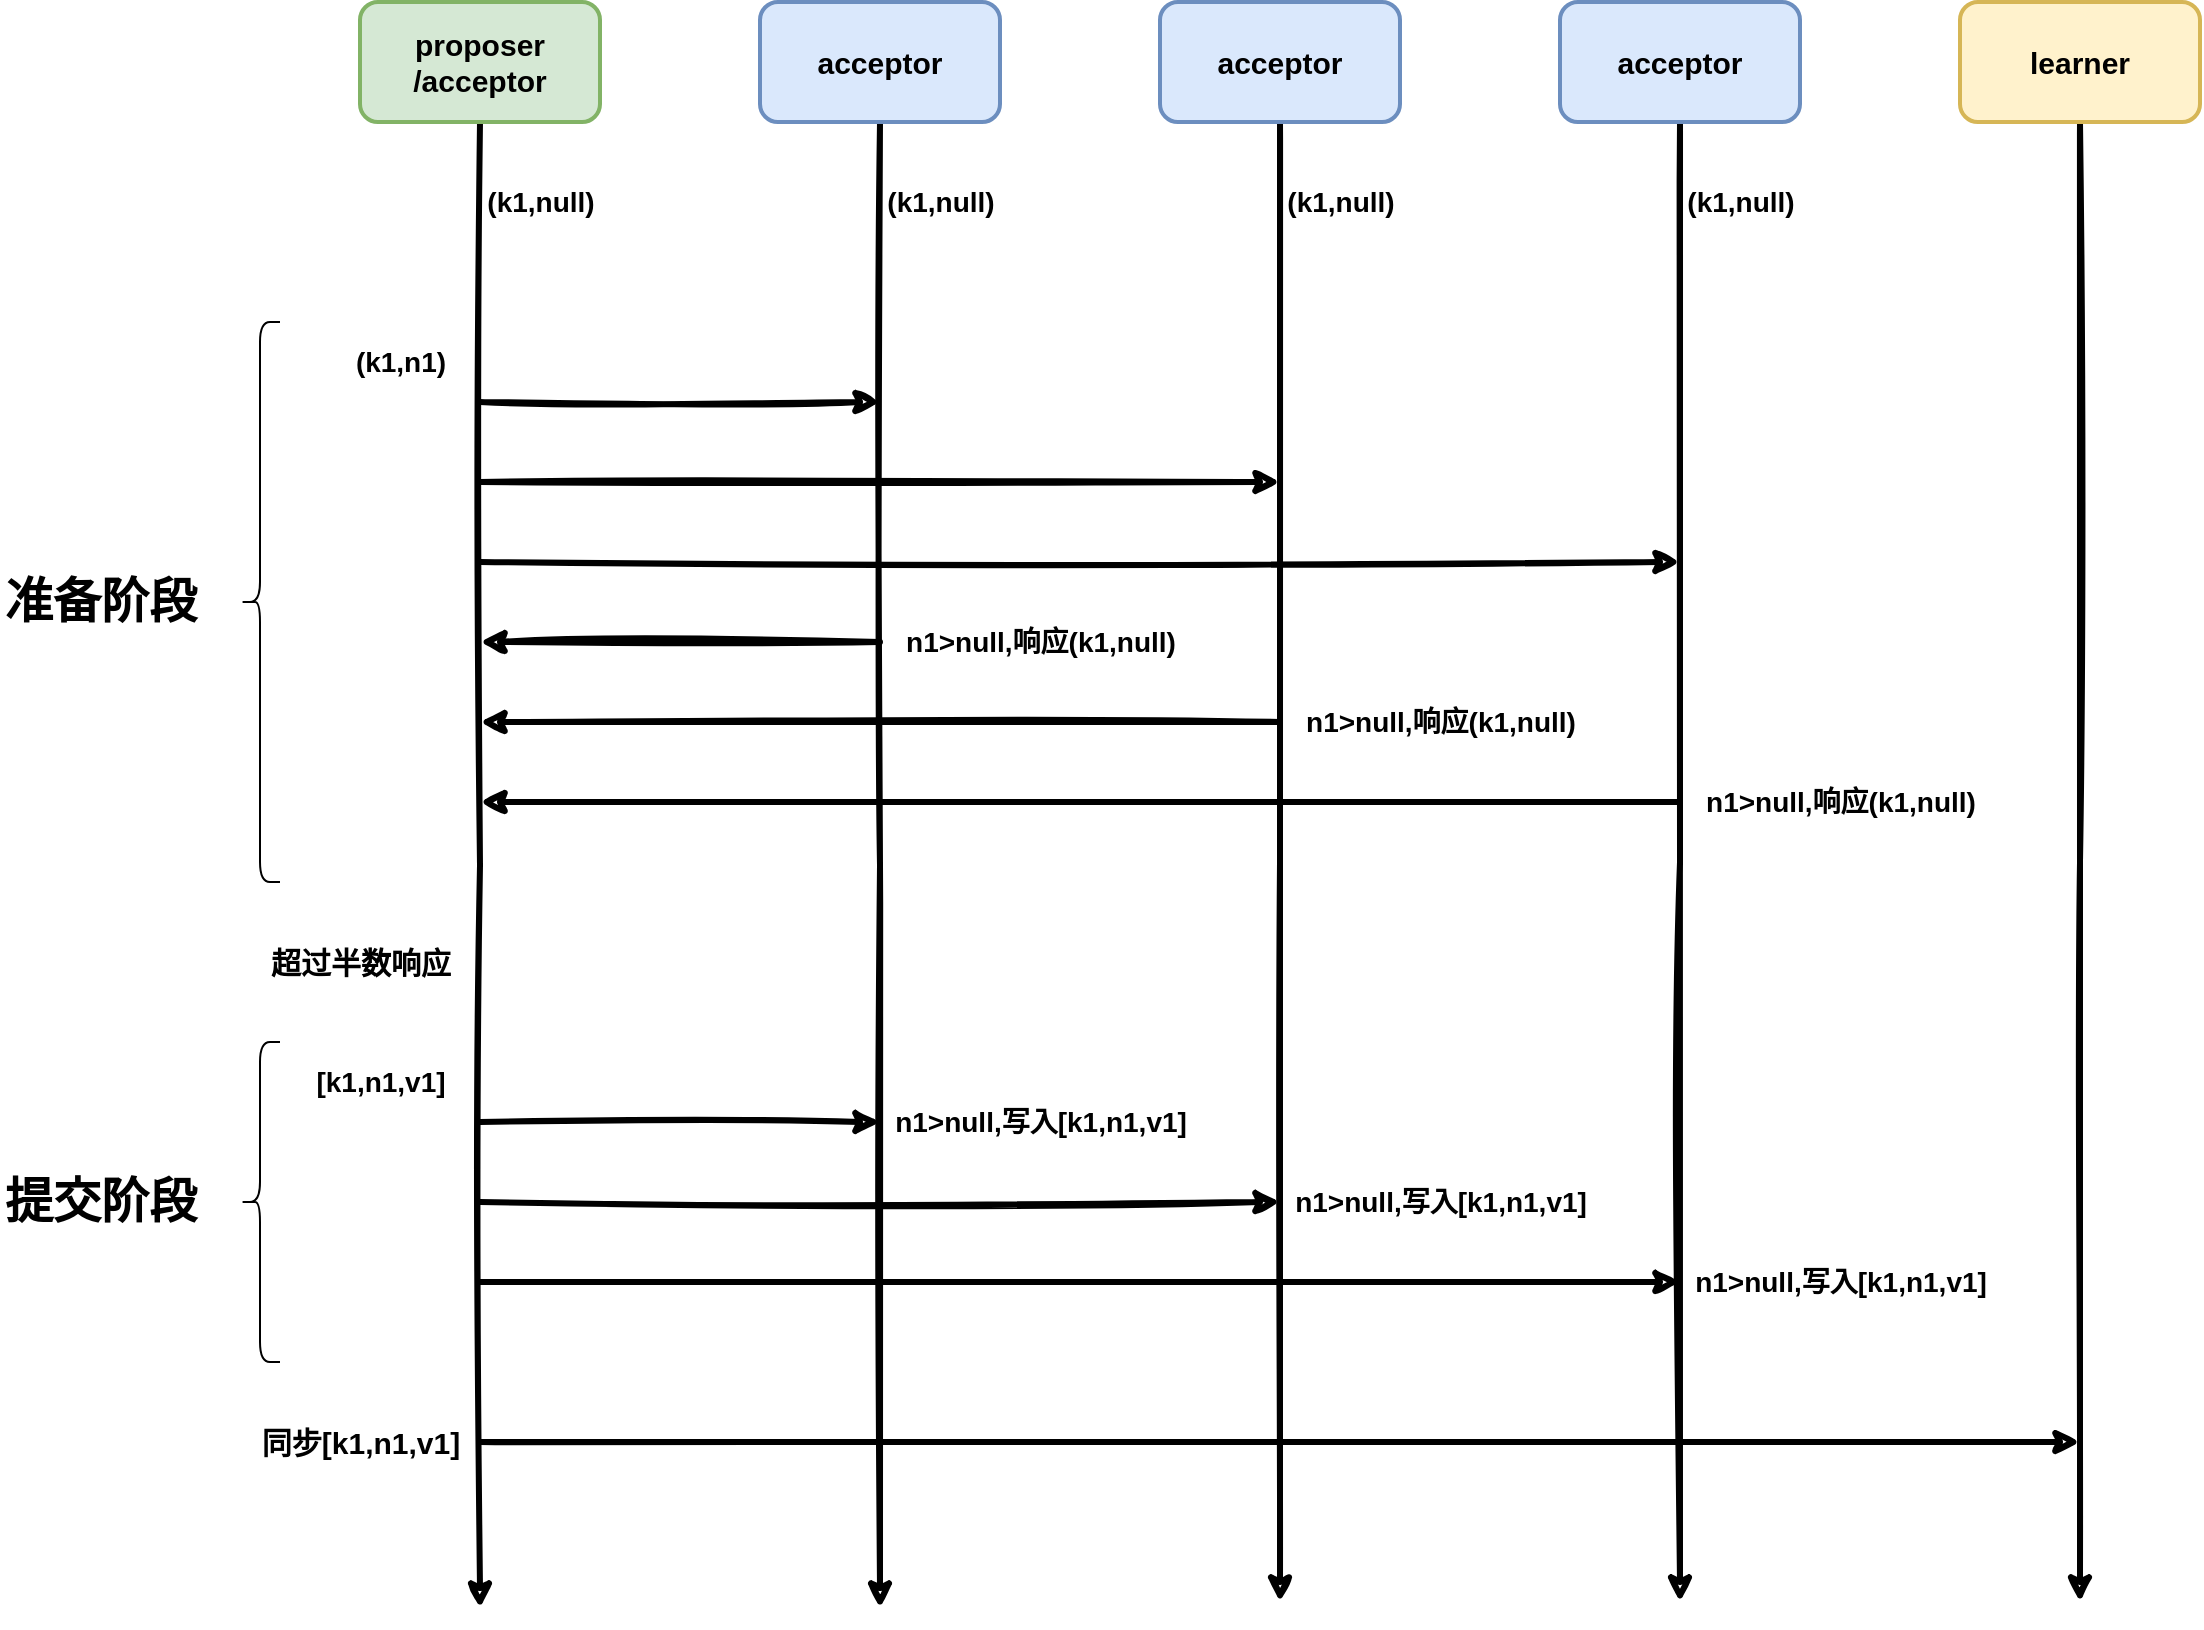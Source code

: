 <mxfile version="20.6.0" type="github">
  <diagram id="0MArv5eT3yof2RvUSmyE" name="第 1 页">
    <mxGraphModel dx="2282" dy="909" grid="1" gridSize="10" guides="1" tooltips="1" connect="1" arrows="1" fold="1" page="1" pageScale="1" pageWidth="827" pageHeight="1169" math="0" shadow="0">
      <root>
        <mxCell id="0" />
        <mxCell id="1" parent="0" />
        <mxCell id="Nsijig0Uwq6mhe-YT7a--6" style="edgeStyle=orthogonalEdgeStyle;rounded=0;orthogonalLoop=1;jettySize=auto;html=1;fontSize=15;strokeWidth=3;sketch=1;" edge="1" parent="1" source="Nsijig0Uwq6mhe-YT7a--1">
          <mxGeometry relative="1" as="geometry">
            <mxPoint x="220" y="1043.077" as="targetPoint" />
          </mxGeometry>
        </mxCell>
        <mxCell id="Nsijig0Uwq6mhe-YT7a--1" value="proposer&lt;br&gt;/acceptor" style="rounded=1;whiteSpace=wrap;html=1;strokeWidth=2;fillWeight=4;hachureGap=8;hachureAngle=45;fillColor=#d5e8d4;sketch=0;strokeColor=#82b366;fontSize=15;fontStyle=1" vertex="1" parent="1">
          <mxGeometry x="160" y="240" width="120" height="60" as="geometry" />
        </mxCell>
        <mxCell id="Nsijig0Uwq6mhe-YT7a--7" style="edgeStyle=orthogonalEdgeStyle;rounded=0;orthogonalLoop=1;jettySize=auto;html=1;fontSize=15;strokeWidth=3;sketch=1;" edge="1" parent="1" source="Nsijig0Uwq6mhe-YT7a--2">
          <mxGeometry relative="1" as="geometry">
            <mxPoint x="420" y="1043.077" as="targetPoint" />
          </mxGeometry>
        </mxCell>
        <mxCell id="Nsijig0Uwq6mhe-YT7a--2" value="acceptor" style="rounded=1;whiteSpace=wrap;html=1;strokeWidth=2;fillWeight=4;hachureGap=8;hachureAngle=45;fillColor=#dae8fc;sketch=0;strokeColor=#6c8ebf;fontSize=15;fontStyle=1" vertex="1" parent="1">
          <mxGeometry x="360" y="240" width="120" height="60" as="geometry" />
        </mxCell>
        <mxCell id="Nsijig0Uwq6mhe-YT7a--8" style="edgeStyle=orthogonalEdgeStyle;rounded=0;orthogonalLoop=1;jettySize=auto;html=1;fontSize=15;strokeWidth=3;sketch=1;" edge="1" parent="1" source="Nsijig0Uwq6mhe-YT7a--3">
          <mxGeometry relative="1" as="geometry">
            <mxPoint x="620" y="1040.0" as="targetPoint" />
          </mxGeometry>
        </mxCell>
        <mxCell id="Nsijig0Uwq6mhe-YT7a--3" value="acceptor" style="rounded=1;whiteSpace=wrap;html=1;strokeWidth=2;fillWeight=4;hachureGap=8;hachureAngle=45;fillColor=#dae8fc;sketch=0;strokeColor=#6c8ebf;fontSize=15;fontStyle=1" vertex="1" parent="1">
          <mxGeometry x="560" y="240" width="120" height="60" as="geometry" />
        </mxCell>
        <mxCell id="Nsijig0Uwq6mhe-YT7a--9" style="edgeStyle=orthogonalEdgeStyle;rounded=0;orthogonalLoop=1;jettySize=auto;html=1;fontSize=15;strokeWidth=3;sketch=1;" edge="1" parent="1" source="Nsijig0Uwq6mhe-YT7a--4">
          <mxGeometry relative="1" as="geometry">
            <mxPoint x="820" y="1040.0" as="targetPoint" />
          </mxGeometry>
        </mxCell>
        <mxCell id="Nsijig0Uwq6mhe-YT7a--4" value="acceptor" style="rounded=1;whiteSpace=wrap;html=1;strokeWidth=2;fillWeight=4;hachureGap=8;hachureAngle=45;fillColor=#dae8fc;sketch=0;strokeColor=#6c8ebf;fontSize=15;fontStyle=1" vertex="1" parent="1">
          <mxGeometry x="760" y="240" width="120" height="60" as="geometry" />
        </mxCell>
        <mxCell id="Nsijig0Uwq6mhe-YT7a--11" value="" style="endArrow=classic;html=1;rounded=0;sketch=1;strokeWidth=3;fontSize=14;" edge="1" parent="1">
          <mxGeometry width="50" height="50" relative="1" as="geometry">
            <mxPoint x="220" y="440" as="sourcePoint" />
            <mxPoint x="420" y="440" as="targetPoint" />
          </mxGeometry>
        </mxCell>
        <mxCell id="Nsijig0Uwq6mhe-YT7a--12" value="(k1,null)" style="text;strokeColor=none;fillColor=none;html=1;fontSize=14;fontStyle=1;verticalAlign=middle;align=center;sketch=0;" vertex="1" parent="1">
          <mxGeometry x="200" y="320" width="100" height="40" as="geometry" />
        </mxCell>
        <mxCell id="Nsijig0Uwq6mhe-YT7a--13" value="" style="endArrow=classic;html=1;rounded=0;sketch=1;strokeWidth=3;fontSize=15;" edge="1" parent="1">
          <mxGeometry width="50" height="50" relative="1" as="geometry">
            <mxPoint x="220" y="480" as="sourcePoint" />
            <mxPoint x="620" y="480" as="targetPoint" />
            <Array as="points" />
          </mxGeometry>
        </mxCell>
        <mxCell id="Nsijig0Uwq6mhe-YT7a--14" value="" style="endArrow=classic;html=1;rounded=0;sketch=1;strokeWidth=3;fontSize=15;" edge="1" parent="1">
          <mxGeometry width="50" height="50" relative="1" as="geometry">
            <mxPoint x="220" y="520" as="sourcePoint" />
            <mxPoint x="820" y="520" as="targetPoint" />
          </mxGeometry>
        </mxCell>
        <mxCell id="Nsijig0Uwq6mhe-YT7a--15" value="(k1,null)" style="text;strokeColor=none;fillColor=none;html=1;fontSize=14;fontStyle=1;verticalAlign=middle;align=center;sketch=0;" vertex="1" parent="1">
          <mxGeometry x="400" y="320" width="100" height="40" as="geometry" />
        </mxCell>
        <mxCell id="Nsijig0Uwq6mhe-YT7a--16" value="(k1,null)" style="text;strokeColor=none;fillColor=none;html=1;fontSize=14;fontStyle=1;verticalAlign=middle;align=center;sketch=0;" vertex="1" parent="1">
          <mxGeometry x="600" y="320" width="100" height="40" as="geometry" />
        </mxCell>
        <mxCell id="Nsijig0Uwq6mhe-YT7a--17" value="(k1,null)" style="text;strokeColor=none;fillColor=none;html=1;fontSize=14;fontStyle=1;verticalAlign=middle;align=center;sketch=0;" vertex="1" parent="1">
          <mxGeometry x="800" y="320" width="100" height="40" as="geometry" />
        </mxCell>
        <mxCell id="Nsijig0Uwq6mhe-YT7a--19" value="" style="endArrow=classic;html=1;rounded=0;sketch=1;strokeWidth=3;fontSize=15;" edge="1" parent="1">
          <mxGeometry width="50" height="50" relative="1" as="geometry">
            <mxPoint x="420" y="560" as="sourcePoint" />
            <mxPoint x="220" y="560" as="targetPoint" />
          </mxGeometry>
        </mxCell>
        <mxCell id="Nsijig0Uwq6mhe-YT7a--20" value="" style="endArrow=classic;html=1;rounded=0;sketch=1;strokeWidth=3;fontSize=15;" edge="1" parent="1">
          <mxGeometry width="50" height="50" relative="1" as="geometry">
            <mxPoint x="620" y="600" as="sourcePoint" />
            <mxPoint x="220" y="600" as="targetPoint" />
          </mxGeometry>
        </mxCell>
        <mxCell id="Nsijig0Uwq6mhe-YT7a--21" value="" style="endArrow=classic;html=1;rounded=0;sketch=1;strokeWidth=3;fontSize=15;" edge="1" parent="1">
          <mxGeometry width="50" height="50" relative="1" as="geometry">
            <mxPoint x="820" y="640" as="sourcePoint" />
            <mxPoint x="220" y="640" as="targetPoint" />
          </mxGeometry>
        </mxCell>
        <mxCell id="Nsijig0Uwq6mhe-YT7a--22" value="" style="endArrow=classic;html=1;rounded=0;sketch=1;strokeWidth=3;fontSize=14;" edge="1" parent="1">
          <mxGeometry width="50" height="50" relative="1" as="geometry">
            <mxPoint x="220" y="800" as="sourcePoint" />
            <mxPoint x="420" y="800" as="targetPoint" />
          </mxGeometry>
        </mxCell>
        <mxCell id="Nsijig0Uwq6mhe-YT7a--23" value="" style="endArrow=classic;html=1;rounded=0;sketch=1;strokeWidth=3;fontSize=15;" edge="1" parent="1">
          <mxGeometry width="50" height="50" relative="1" as="geometry">
            <mxPoint x="220" y="840" as="sourcePoint" />
            <mxPoint x="620" y="840" as="targetPoint" />
            <Array as="points" />
          </mxGeometry>
        </mxCell>
        <mxCell id="Nsijig0Uwq6mhe-YT7a--24" value="" style="endArrow=classic;html=1;rounded=0;sketch=1;strokeWidth=3;fontSize=15;" edge="1" parent="1">
          <mxGeometry width="50" height="50" relative="1" as="geometry">
            <mxPoint x="220" y="880" as="sourcePoint" />
            <mxPoint x="820" y="880" as="targetPoint" />
          </mxGeometry>
        </mxCell>
        <mxCell id="Nsijig0Uwq6mhe-YT7a--26" value="(k1,n1)" style="text;strokeColor=none;fillColor=none;html=1;fontSize=14;fontStyle=1;verticalAlign=middle;align=center;sketch=0;" vertex="1" parent="1">
          <mxGeometry x="130" y="400" width="100" height="40" as="geometry" />
        </mxCell>
        <mxCell id="Nsijig0Uwq6mhe-YT7a--27" value="n1&amp;gt;null,响应(k1,null)" style="text;strokeColor=none;fillColor=none;html=1;fontSize=14;fontStyle=1;verticalAlign=middle;align=center;sketch=0;" vertex="1" parent="1">
          <mxGeometry x="450" y="540" width="100" height="40" as="geometry" />
        </mxCell>
        <mxCell id="Nsijig0Uwq6mhe-YT7a--28" value="n1&amp;gt;null,响应(k1,null)" style="text;strokeColor=none;fillColor=none;html=1;fontSize=14;fontStyle=1;verticalAlign=middle;align=center;sketch=0;" vertex="1" parent="1">
          <mxGeometry x="650" y="580" width="100" height="40" as="geometry" />
        </mxCell>
        <mxCell id="Nsijig0Uwq6mhe-YT7a--29" value="n1&amp;gt;null,响应(k1,null)" style="text;strokeColor=none;fillColor=none;html=1;fontSize=14;fontStyle=1;verticalAlign=middle;align=center;sketch=0;" vertex="1" parent="1">
          <mxGeometry x="850" y="620" width="100" height="40" as="geometry" />
        </mxCell>
        <mxCell id="Nsijig0Uwq6mhe-YT7a--30" value="" style="shape=curlyBracket;whiteSpace=wrap;html=1;rounded=1;labelPosition=left;verticalLabelPosition=middle;align=right;verticalAlign=middle;sketch=0;fontSize=14;" vertex="1" parent="1">
          <mxGeometry x="100" y="400" width="20" height="280" as="geometry" />
        </mxCell>
        <mxCell id="Nsijig0Uwq6mhe-YT7a--31" value="准备阶段" style="text;strokeColor=none;fillColor=none;html=1;fontSize=24;fontStyle=1;verticalAlign=middle;align=center;sketch=0;" vertex="1" parent="1">
          <mxGeometry x="-20" y="520" width="100" height="40" as="geometry" />
        </mxCell>
        <mxCell id="Nsijig0Uwq6mhe-YT7a--32" value="超过半数响应" style="text;strokeColor=none;fillColor=none;html=1;fontSize=15;fontStyle=1;verticalAlign=middle;align=center;sketch=0;" vertex="1" parent="1">
          <mxGeometry x="110" y="700" width="100" height="40" as="geometry" />
        </mxCell>
        <mxCell id="Nsijig0Uwq6mhe-YT7a--33" value="" style="shape=curlyBracket;whiteSpace=wrap;html=1;rounded=1;labelPosition=left;verticalLabelPosition=middle;align=right;verticalAlign=middle;sketch=0;fontSize=14;" vertex="1" parent="1">
          <mxGeometry x="100" y="760" width="20" height="160" as="geometry" />
        </mxCell>
        <mxCell id="Nsijig0Uwq6mhe-YT7a--34" value="[k1,n1,v1]" style="text;strokeColor=none;fillColor=none;html=1;fontSize=14;fontStyle=1;verticalAlign=middle;align=center;sketch=0;" vertex="1" parent="1">
          <mxGeometry x="120" y="760" width="100" height="40" as="geometry" />
        </mxCell>
        <mxCell id="Nsijig0Uwq6mhe-YT7a--35" value="n1&amp;gt;null,写入[k1,n1,v1]" style="text;strokeColor=none;fillColor=none;html=1;fontSize=14;fontStyle=1;verticalAlign=middle;align=center;sketch=0;" vertex="1" parent="1">
          <mxGeometry x="450" y="780" width="100" height="40" as="geometry" />
        </mxCell>
        <mxCell id="Nsijig0Uwq6mhe-YT7a--36" value="n1&amp;gt;null,写入[k1,n1,v1]" style="text;strokeColor=none;fillColor=none;html=1;fontSize=14;fontStyle=1;verticalAlign=middle;align=center;sketch=0;" vertex="1" parent="1">
          <mxGeometry x="650" y="820" width="100" height="40" as="geometry" />
        </mxCell>
        <mxCell id="Nsijig0Uwq6mhe-YT7a--37" value="n1&amp;gt;null,写入[k1,n1,v1]" style="text;strokeColor=none;fillColor=none;html=1;fontSize=14;fontStyle=1;verticalAlign=middle;align=center;sketch=0;" vertex="1" parent="1">
          <mxGeometry x="850" y="860" width="100" height="40" as="geometry" />
        </mxCell>
        <mxCell id="Nsijig0Uwq6mhe-YT7a--38" value="提交阶段" style="text;strokeColor=none;fillColor=none;html=1;fontSize=24;fontStyle=1;verticalAlign=middle;align=center;sketch=0;" vertex="1" parent="1">
          <mxGeometry x="-20" y="820" width="100" height="40" as="geometry" />
        </mxCell>
        <mxCell id="Nsijig0Uwq6mhe-YT7a--40" style="edgeStyle=orthogonalEdgeStyle;rounded=0;sketch=1;orthogonalLoop=1;jettySize=auto;html=1;strokeWidth=3;fontSize=15;" edge="1" parent="1" source="Nsijig0Uwq6mhe-YT7a--39">
          <mxGeometry relative="1" as="geometry">
            <mxPoint x="1020" y="1040" as="targetPoint" />
          </mxGeometry>
        </mxCell>
        <mxCell id="Nsijig0Uwq6mhe-YT7a--39" value="learner" style="rounded=1;whiteSpace=wrap;html=1;strokeWidth=2;fillWeight=4;hachureGap=8;hachureAngle=45;fillColor=#fff2cc;sketch=0;strokeColor=#d6b656;fontSize=15;fontStyle=1" vertex="1" parent="1">
          <mxGeometry x="960" y="240" width="120" height="60" as="geometry" />
        </mxCell>
        <mxCell id="Nsijig0Uwq6mhe-YT7a--41" value="" style="endArrow=classic;html=1;rounded=0;sketch=1;strokeWidth=3;fontSize=15;" edge="1" parent="1">
          <mxGeometry width="50" height="50" relative="1" as="geometry">
            <mxPoint x="220" y="960" as="sourcePoint" />
            <mxPoint x="1020" y="960" as="targetPoint" />
          </mxGeometry>
        </mxCell>
        <mxCell id="Nsijig0Uwq6mhe-YT7a--42" value="同步[k1,n1,v1]" style="text;strokeColor=none;fillColor=none;html=1;fontSize=15;fontStyle=1;verticalAlign=middle;align=center;sketch=0;" vertex="1" parent="1">
          <mxGeometry x="110" y="940" width="100" height="40" as="geometry" />
        </mxCell>
      </root>
    </mxGraphModel>
  </diagram>
</mxfile>
